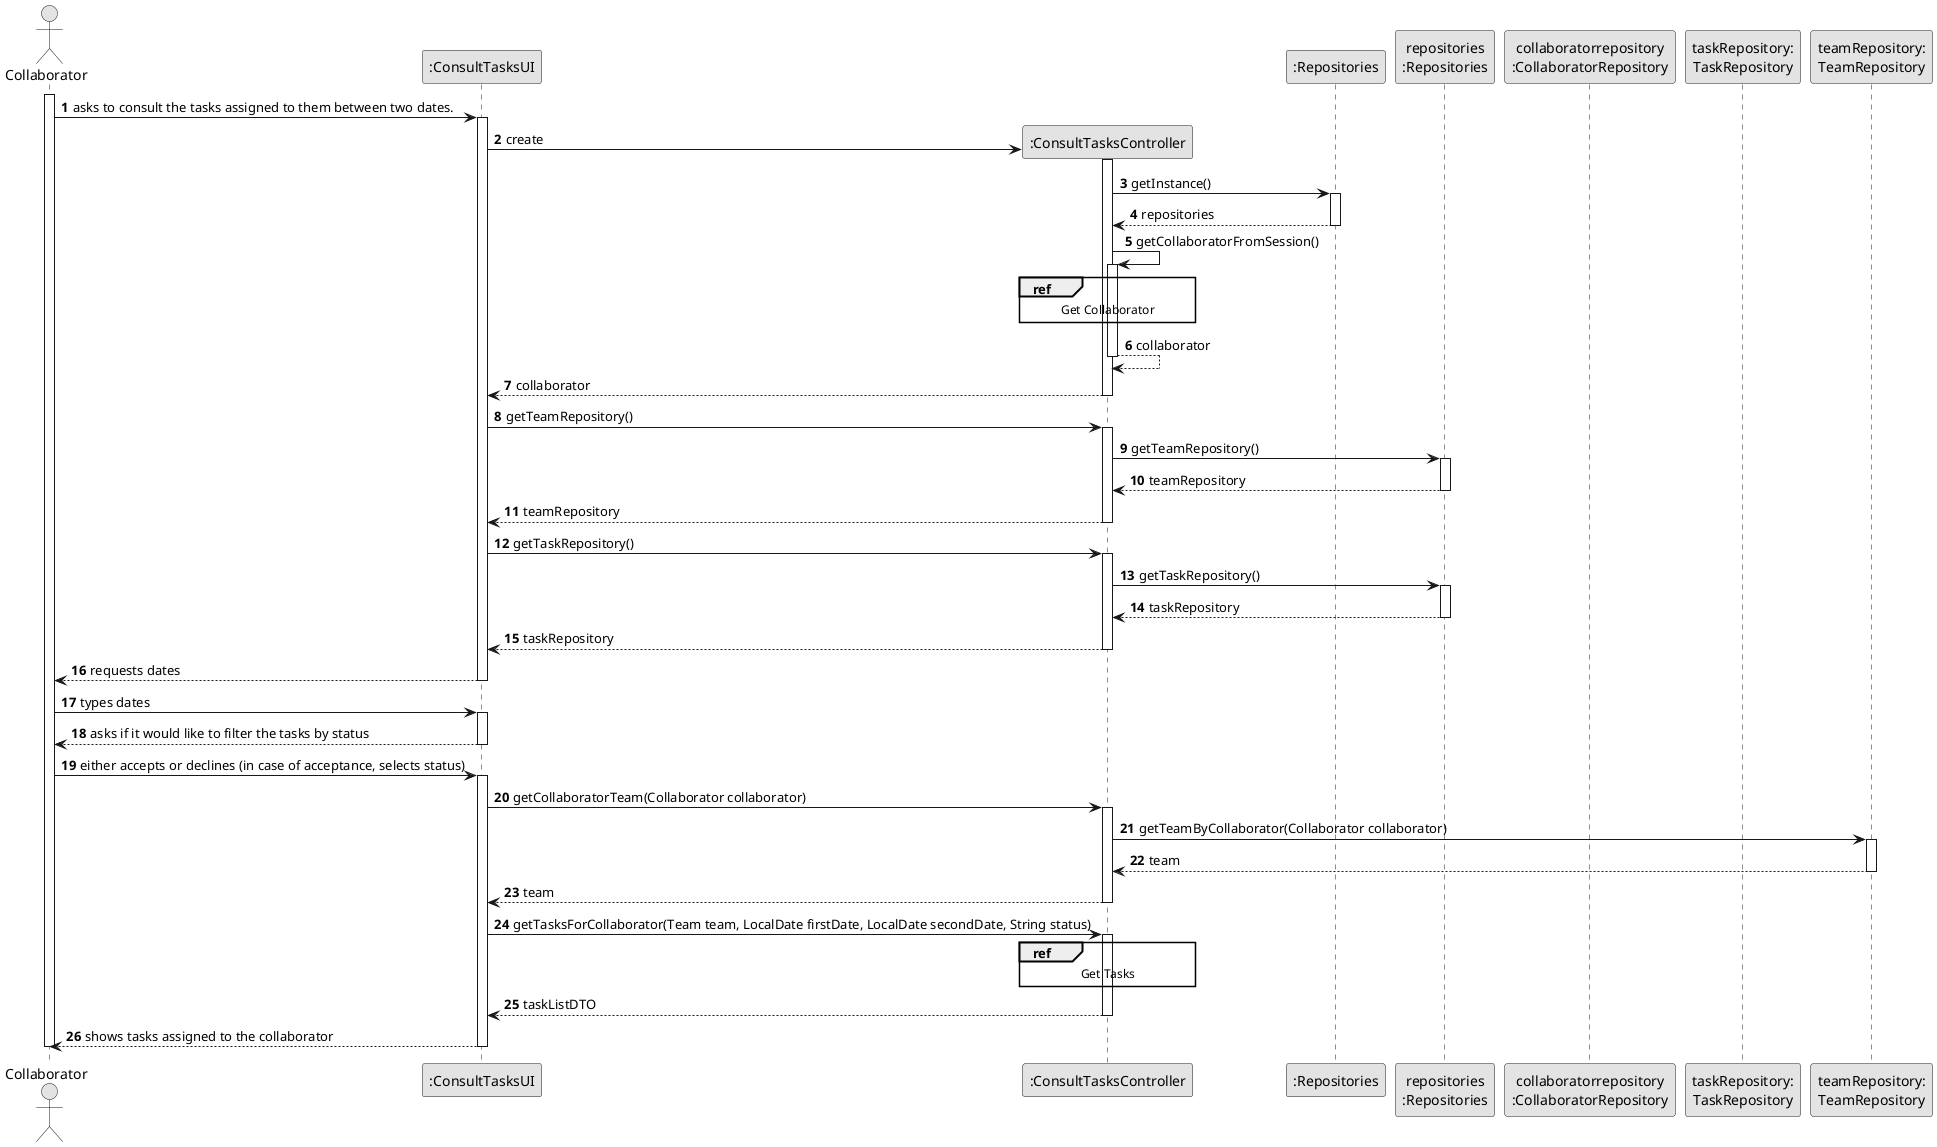 @startuml
skinparam monochrome true
skinparam packageStyle rectangle
skinparam shadowing false

autonumber

'hide footbox
actor "Collaborator" as ADM
participant ":ConsultTasksUI" as UI
participant ":ConsultTasksController" as CTRL
participant ":Repositories" as RepositorySingleton
participant "repositories\n:Repositories" as PLAT
participant "collaboratorrepository\n:CollaboratorRepository" as CR
participant "taskRepository:\nTaskRepository" as TAR
participant "teamRepository:\nTeamRepository" as TER


activate ADM

        ADM -> UI : asks to consult the tasks assigned to them between two dates.

        activate UI

'            UI --> ADM : requests data (reference, description,  informal \n description, technical description, duration, cost)
            'create CTRL
            UI -> CTRL** : create
            activate CTRL

                                  CTRL -> RepositorySingleton : getInstance()
                                                    activate RepositorySingleton

                                                        RepositorySingleton --> CTRL: repositories
                                                    deactivate RepositorySingleton

                                                     CTRL -> CTRL : getCollaboratorFromSession()
                                                     activate CTRL

                                                     ref over CTRL
                                                     Get Collaborator
                                                     end

                                                         CTRL --> CTRL : collaborator
                                                     deactivate CTRL

                                                     CTRL --> UI : collaborator
                                                     deactivate CTRL

            UI -> CTRL : getTeamRepository()
            activate CTRL

                CTRL -> PLAT : getTeamRepository()
                activate PLAT

           PLAT --> CTRL : teamRepository
           deactivate PLAT

           CTRL --> UI : teamRepository
           deactivate CTRL

                       UI -> CTRL : getTaskRepository()
                       activate CTRL

                           CTRL -> PLAT : getTaskRepository()
                           activate PLAT

                      PLAT --> CTRL : taskRepository
                      deactivate PLAT

                      CTRL --> UI : taskRepository
                      deactivate CTRL

        UI --> ADM: requests dates
        deactivate UI

        ADM -> UI: types dates
        activate UI

                UI --> ADM: asks if it would like to filter the tasks by status
                deactivate UI

                ADM -> UI: either accepts or declines (in case of acceptance, selects status)
                activate UI






        UI -> CTRL : getCollaboratorTeam(Collaborator collaborator)
        activate CTRL

        CTRL -> TER : getTeamByCollaborator(Collaborator collaborator)
        activate TER

        TER --> CTRL : team
        deactivate TER

        CTRL --> UI : team
        deactivate CTRL
        UI -> CTRL : getTasksForCollaborator(Team team, LocalDate firstDate, LocalDate secondDate, String status)
         activate CTRL
                        ref over CTRL
                        Get Tasks
                        end



            CTRL --> UI : taskListDTO
            deactivate CTRL

            UI --> ADM: shows tasks assigned to the collaborator
    deactivate UI

deactivate ADM

@enduml